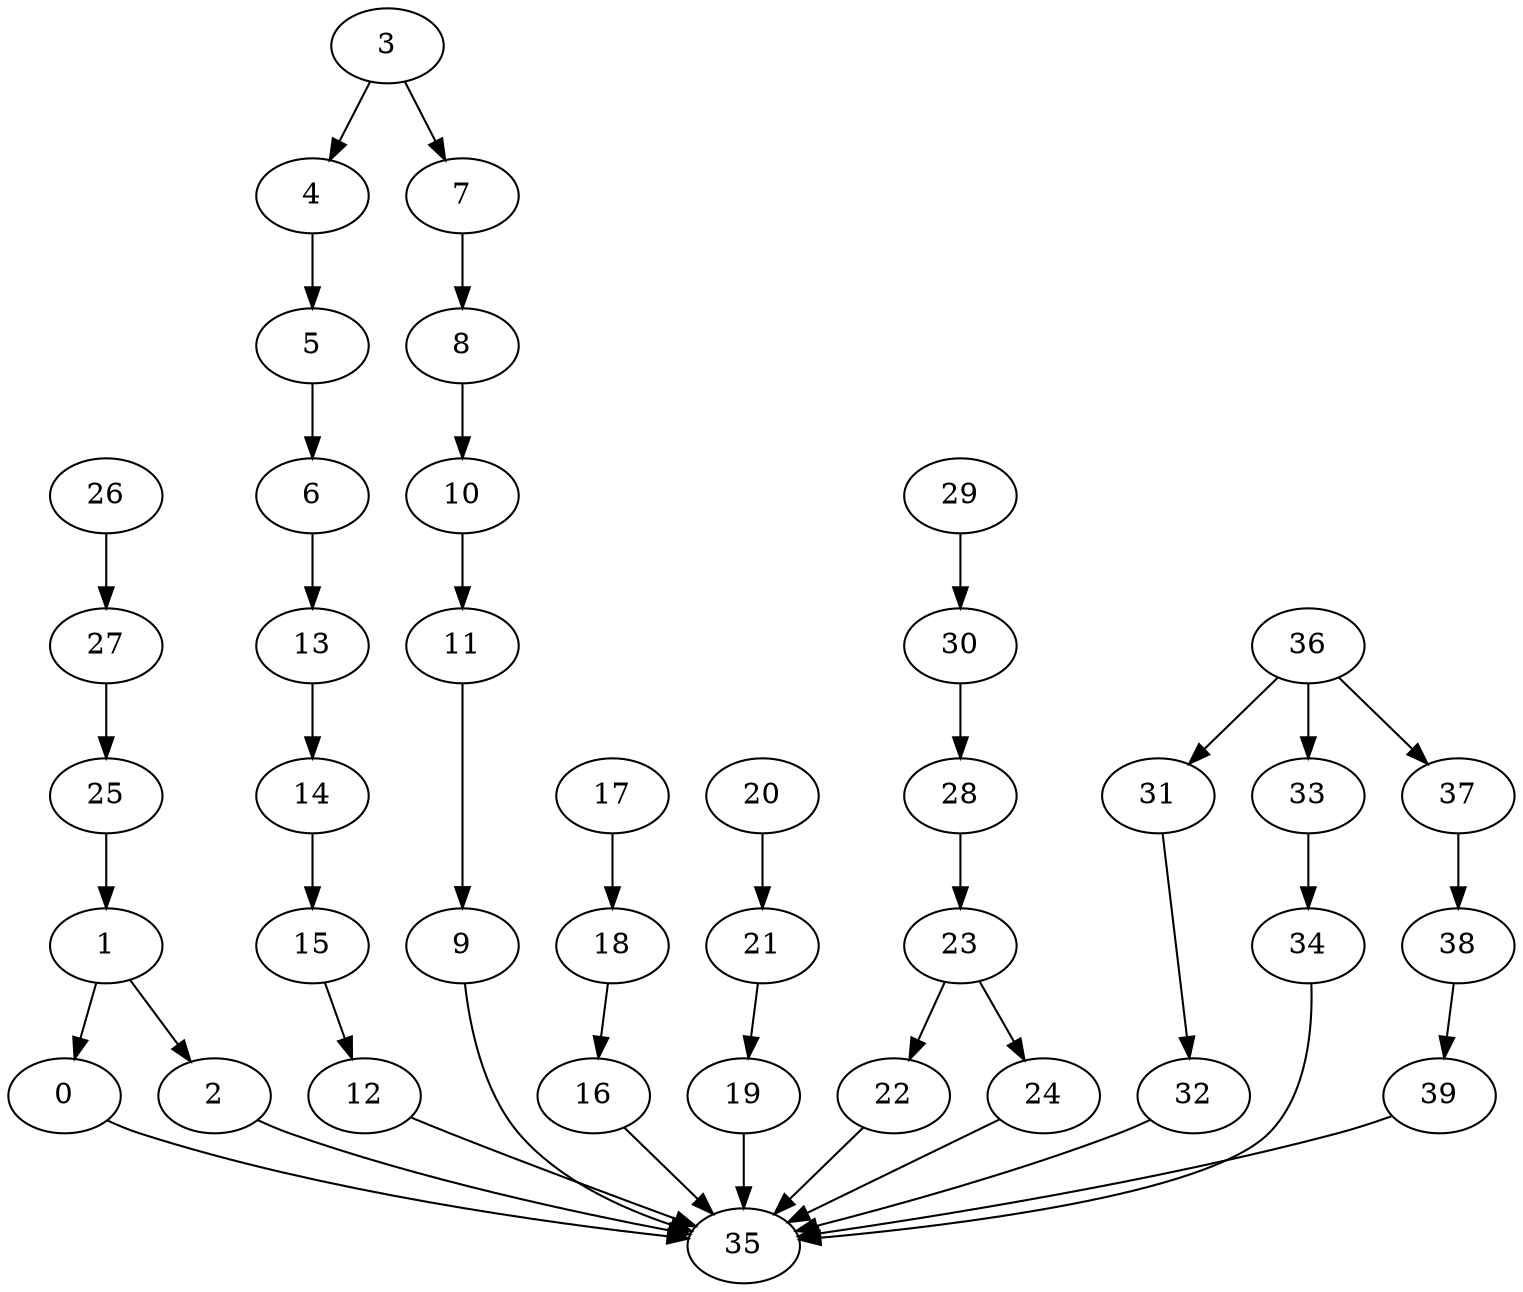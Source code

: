 strict digraph  {
0 [exec=147];
1 [exec=105];
2 [exec=158];
3 [exec=191];
4 [exec=109];
5 [exec=138];
6 [exec=109];
7 [exec=106];
8 [exec=167];
9 [exec=80];
10 [exec=135];
11 [exec=178];
12 [exec=156];
13 [exec=94];
14 [exec=143];
15 [exec=190];
16 [exec=144];
17 [exec=175];
18 [exec=57];
19 [exec=188];
20 [exec=190];
21 [exec=109];
22 [exec=190];
23 [exec=199];
24 [exec=96];
25 [exec=53];
26 [exec=121];
27 [exec=113];
28 [exec=115];
29 [exec=185];
30 [exec=93];
31 [exec=132];
32 [exec=177];
33 [exec=171];
34 [exec=79];
35 [exec=56];
36 [exec=129];
37 [exec=148];
38 [exec=137];
39 [exec=157];
0 -> 35  [comm=13];
1 -> 2  [comm=9];
1 -> 0  [comm=5];
2 -> 35  [comm=6];
3 -> 4  [comm=11];
3 -> 7  [comm=19];
4 -> 5  [comm=10];
5 -> 6  [comm=6];
6 -> 13  [comm=17];
7 -> 8  [comm=11];
8 -> 10  [comm=16];
9 -> 35  [comm=8];
10 -> 11  [comm=11];
11 -> 9  [comm=18];
12 -> 35  [comm=11];
13 -> 14  [comm=20];
14 -> 15  [comm=8];
15 -> 12  [comm=17];
16 -> 35  [comm=14];
17 -> 18  [comm=20];
18 -> 16  [comm=5];
19 -> 35  [comm=15];
20 -> 21  [comm=17];
21 -> 19  [comm=14];
22 -> 35  [comm=5];
23 -> 24  [comm=10];
23 -> 22  [comm=11];
24 -> 35  [comm=15];
25 -> 1  [comm=9];
26 -> 27  [comm=15];
27 -> 25  [comm=18];
28 -> 23  [comm=11];
29 -> 30  [comm=13];
30 -> 28  [comm=8];
31 -> 32  [comm=17];
32 -> 35  [comm=16];
33 -> 34  [comm=20];
34 -> 35  [comm=12];
36 -> 37  [comm=7];
36 -> 31  [comm=6];
36 -> 33  [comm=7];
37 -> 38  [comm=9];
38 -> 39  [comm=10];
39 -> 35  [comm=10];
}

